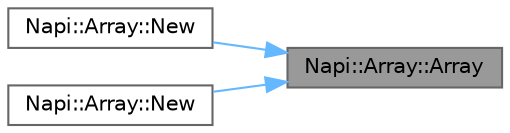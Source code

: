 digraph "Napi::Array::Array"
{
 // LATEX_PDF_SIZE
  bgcolor="transparent";
  edge [fontname=Helvetica,fontsize=10,labelfontname=Helvetica,labelfontsize=10];
  node [fontname=Helvetica,fontsize=10,shape=box,height=0.2,width=0.4];
  rankdir="RL";
  Node1 [id="Node000001",label="Napi::Array::Array",height=0.2,width=0.4,color="gray40", fillcolor="grey60", style="filled", fontcolor="black",tooltip=" "];
  Node1 -> Node2 [id="edge1_Node000001_Node000002",dir="back",color="steelblue1",style="solid",tooltip=" "];
  Node2 [id="Node000002",label="Napi::Array::New",height=0.2,width=0.4,color="grey40", fillcolor="white", style="filled",URL="$class_napi_1_1_array.html#a3c1450a2cf09961e56073b8686a4706e",tooltip=" "];
  Node1 -> Node3 [id="edge2_Node000001_Node000003",dir="back",color="steelblue1",style="solid",tooltip=" "];
  Node3 [id="Node000003",label="Napi::Array::New",height=0.2,width=0.4,color="grey40", fillcolor="white", style="filled",URL="$class_napi_1_1_array.html#a0b006c39b6c9d2d5a095b6ef709ec5a9",tooltip=" "];
}
